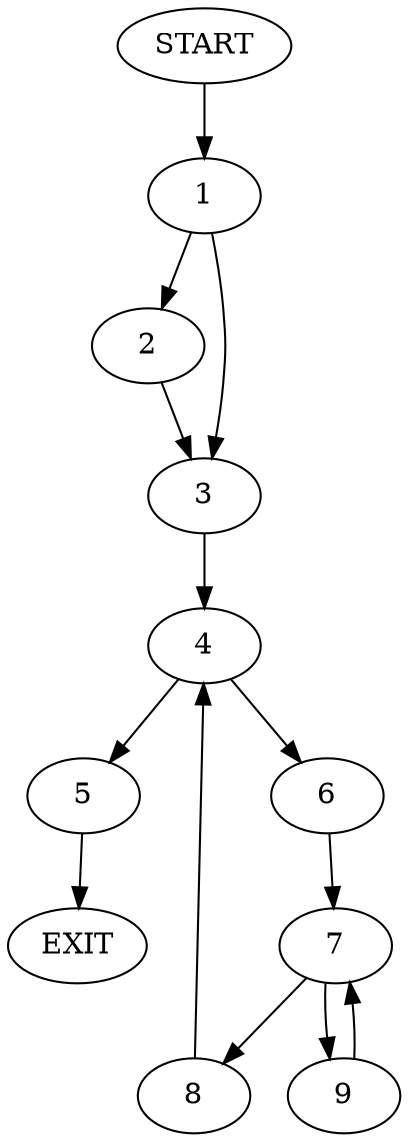 digraph {
0 [label="START"]
10 [label="EXIT"]
0 -> 1
1 -> 2
1 -> 3
3 -> 4
2 -> 3
4 -> 5
4 -> 6
6 -> 7
5 -> 10
7 -> 8
7 -> 9
8 -> 4
9 -> 7
}
